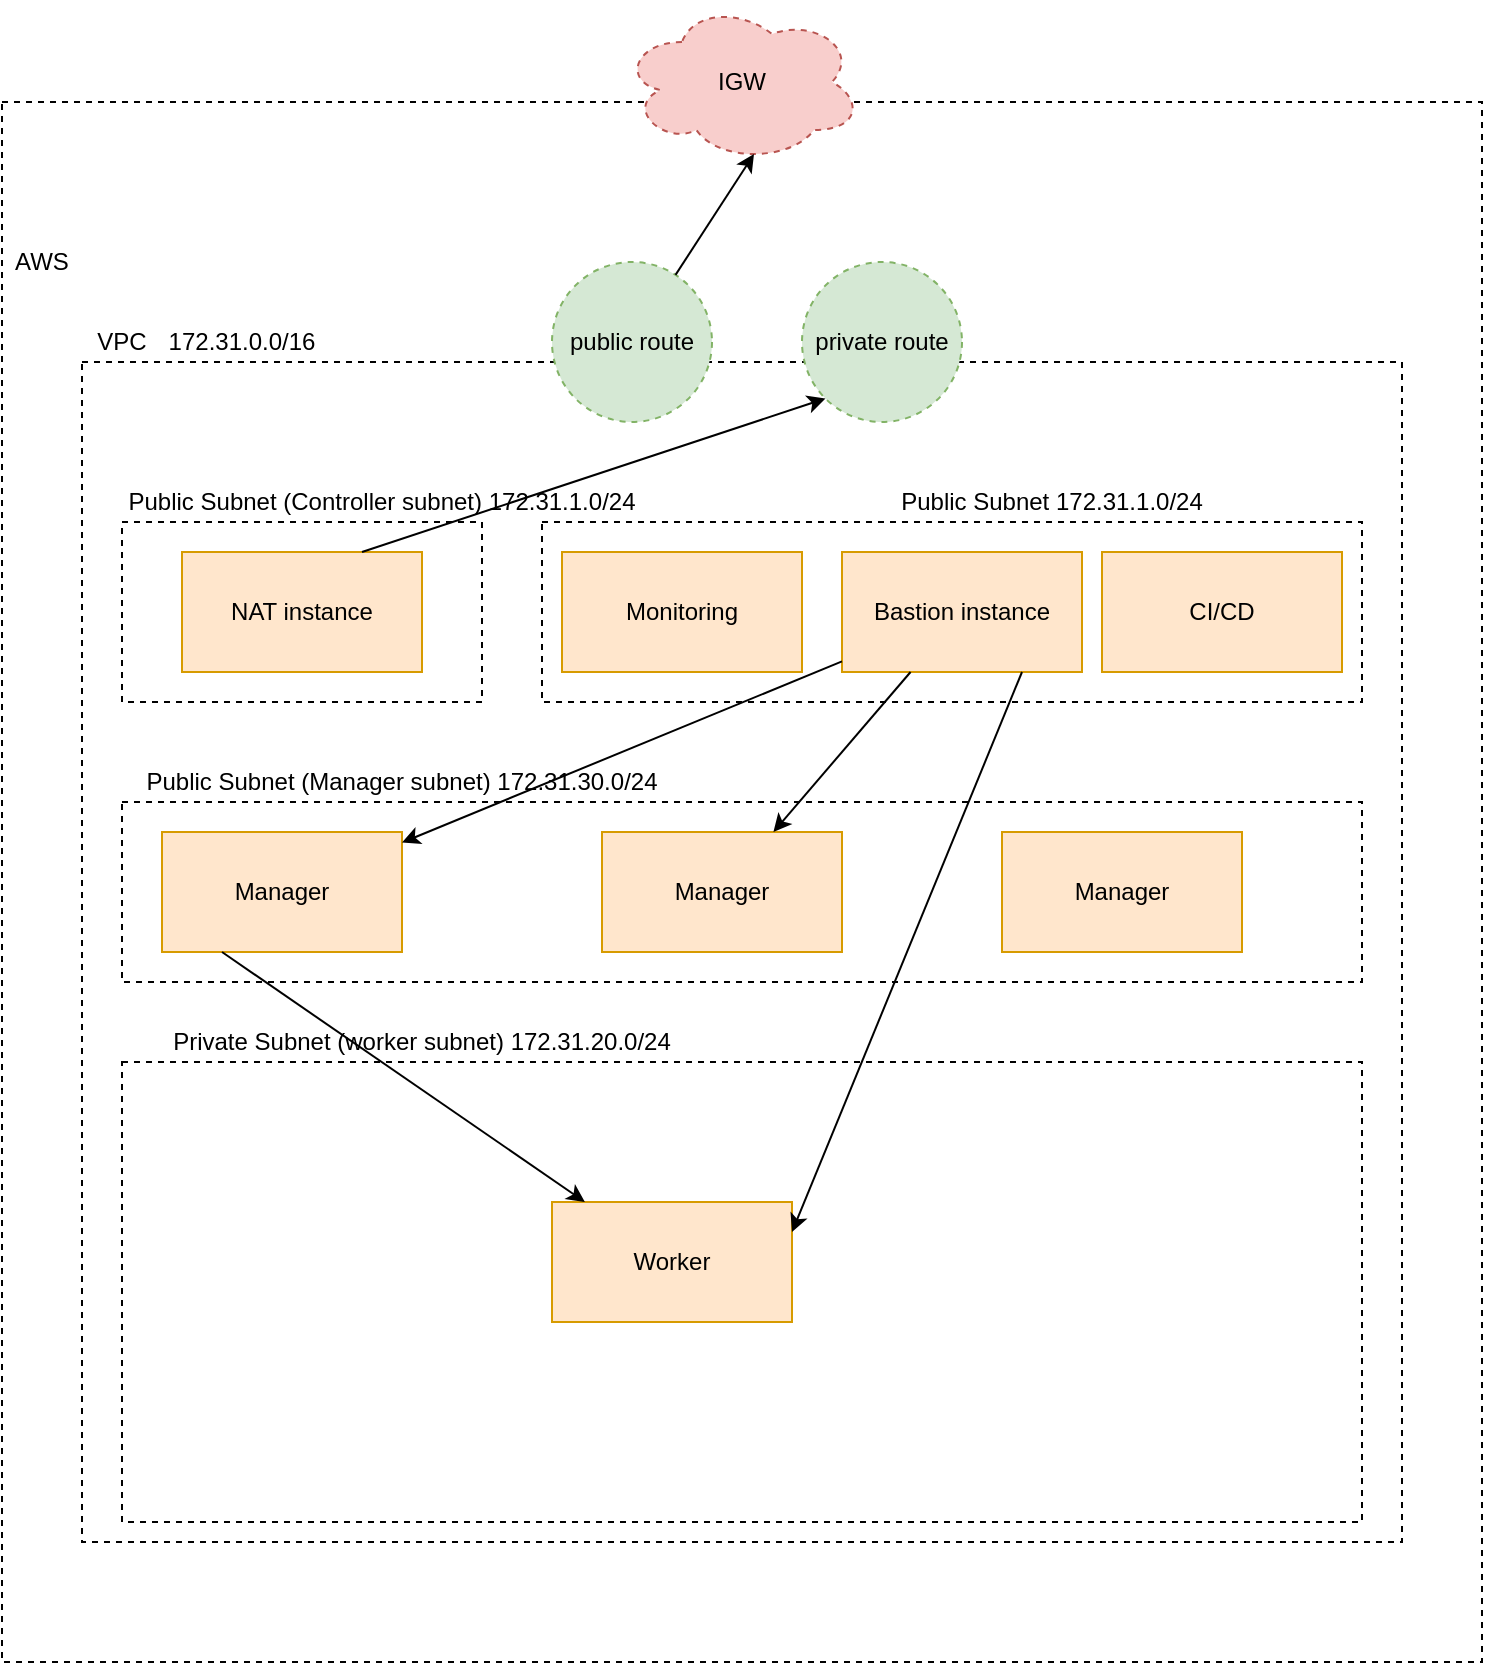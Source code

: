 <mxfile version="14.2.7" type="device"><diagram id="HhKaovI45XandbFDn3Mc" name="Page-1"><mxGraphModel dx="1310" dy="1877" grid="1" gridSize="10" guides="1" tooltips="1" connect="1" arrows="1" fold="1" page="1" pageScale="1" pageWidth="850" pageHeight="1100" math="0" shadow="0"><root><mxCell id="0"/><mxCell id="1" parent="0"/><mxCell id="hdgx8A7-VOPw8c7TyYpi-2" value="" style="rounded=0;whiteSpace=wrap;html=1;dashed=1;" parent="1" vertex="1"><mxGeometry x="70" y="40" width="740" height="780" as="geometry"/></mxCell><mxCell id="OfEDK25Q8uESA-AIbfQW-1" value="" style="rounded=0;whiteSpace=wrap;html=1;dashed=1;" parent="1" vertex="1"><mxGeometry x="110" y="170" width="660" height="590" as="geometry"/></mxCell><mxCell id="OfEDK25Q8uESA-AIbfQW-2" value="" style="rounded=0;whiteSpace=wrap;html=1;dashed=1;" parent="1" vertex="1"><mxGeometry x="130" y="250" width="180" height="90" as="geometry"/></mxCell><mxCell id="OfEDK25Q8uESA-AIbfQW-3" value="" style="rounded=0;whiteSpace=wrap;html=1;dashed=1;" parent="1" vertex="1"><mxGeometry x="130" y="390" width="620" height="90" as="geometry"/></mxCell><mxCell id="OfEDK25Q8uESA-AIbfQW-4" value="" style="rounded=0;whiteSpace=wrap;html=1;dashed=1;" parent="1" vertex="1"><mxGeometry x="130" y="520" width="620" height="230" as="geometry"/></mxCell><mxCell id="OfEDK25Q8uESA-AIbfQW-6" value="NAT instance" style="rounded=0;whiteSpace=wrap;html=1;fillColor=#ffe6cc;strokeColor=#d79b00;" parent="1" vertex="1"><mxGeometry x="160" y="265" width="120" height="60" as="geometry"/></mxCell><mxCell id="OfEDK25Q8uESA-AIbfQW-8" value="Manager" style="rounded=0;whiteSpace=wrap;html=1;fillColor=#ffe6cc;strokeColor=#d79b00;" parent="1" vertex="1"><mxGeometry x="150" y="405" width="120" height="60" as="geometry"/></mxCell><mxCell id="OfEDK25Q8uESA-AIbfQW-9" value="Worker" style="rounded=0;whiteSpace=wrap;html=1;fillColor=#ffe6cc;strokeColor=#d79b00;" parent="1" vertex="1"><mxGeometry x="345" y="590" width="120" height="60" as="geometry"/></mxCell><mxCell id="OfEDK25Q8uESA-AIbfQW-10" value="Manager" style="rounded=0;whiteSpace=wrap;html=1;fillColor=#ffe6cc;strokeColor=#d79b00;" parent="1" vertex="1"><mxGeometry x="370" y="405" width="120" height="60" as="geometry"/></mxCell><mxCell id="OfEDK25Q8uESA-AIbfQW-13" value="" style="endArrow=classic;html=1;exitX=0.25;exitY=1;exitDx=0;exitDy=0;" parent="1" source="OfEDK25Q8uESA-AIbfQW-8" target="OfEDK25Q8uESA-AIbfQW-9" edge="1"><mxGeometry width="50" height="50" relative="1" as="geometry"><mxPoint x="430" y="430" as="sourcePoint"/><mxPoint x="480" y="380" as="targetPoint"/></mxGeometry></mxCell><mxCell id="OfEDK25Q8uESA-AIbfQW-16" value="VPC" style="text;html=1;strokeColor=none;fillColor=none;align=center;verticalAlign=middle;whiteSpace=wrap;rounded=0;" parent="1" vertex="1"><mxGeometry x="110" y="150" width="40" height="20" as="geometry"/></mxCell><mxCell id="OfEDK25Q8uESA-AIbfQW-17" value="Private Subnet (worker subnet) 172.31.20.0/24" style="text;html=1;strokeColor=none;fillColor=none;align=center;verticalAlign=middle;whiteSpace=wrap;rounded=0;" parent="1" vertex="1"><mxGeometry x="130" y="500" width="300" height="20" as="geometry"/></mxCell><mxCell id="OfEDK25Q8uESA-AIbfQW-18" value="Public Subnet (Manager subnet) 172.31.30.0/24" style="text;html=1;strokeColor=none;fillColor=none;align=center;verticalAlign=middle;whiteSpace=wrap;rounded=0;" parent="1" vertex="1"><mxGeometry x="130" y="370" width="280" height="20" as="geometry"/></mxCell><mxCell id="OfEDK25Q8uESA-AIbfQW-19" value="172.31.0.0/16" style="text;html=1;strokeColor=none;fillColor=none;align=center;verticalAlign=middle;whiteSpace=wrap;rounded=0;" parent="1" vertex="1"><mxGeometry x="150" y="150" width="80" height="20" as="geometry"/></mxCell><mxCell id="OfEDK25Q8uESA-AIbfQW-21" value="" style="rounded=0;whiteSpace=wrap;html=1;dashed=1;" parent="1" vertex="1"><mxGeometry x="340" y="250" width="410" height="90" as="geometry"/></mxCell><mxCell id="OfEDK25Q8uESA-AIbfQW-7" value="Bastion instance" style="rounded=0;whiteSpace=wrap;html=1;fillColor=#ffe6cc;strokeColor=#d79b00;" parent="1" vertex="1"><mxGeometry x="490" y="265" width="120" height="60" as="geometry"/></mxCell><mxCell id="OfEDK25Q8uESA-AIbfQW-22" value="Public Subnet (Controller subnet) 172.31.1.0/24" style="text;html=1;strokeColor=none;fillColor=none;align=center;verticalAlign=middle;whiteSpace=wrap;rounded=0;" parent="1" vertex="1"><mxGeometry x="130" y="230" width="260" height="20" as="geometry"/></mxCell><mxCell id="OfEDK25Q8uESA-AIbfQW-23" value="Public Subnet 172.31.1.0/24" style="text;html=1;strokeColor=none;fillColor=none;align=center;verticalAlign=middle;whiteSpace=wrap;rounded=0;" parent="1" vertex="1"><mxGeometry x="510" y="230" width="170" height="20" as="geometry"/></mxCell><mxCell id="OfEDK25Q8uESA-AIbfQW-15" value="" style="endArrow=classic;html=1;" parent="1" source="OfEDK25Q8uESA-AIbfQW-7" target="OfEDK25Q8uESA-AIbfQW-8" edge="1"><mxGeometry width="50" height="50" relative="1" as="geometry"><mxPoint x="430" y="430" as="sourcePoint"/><mxPoint x="480" y="380" as="targetPoint"/></mxGeometry></mxCell><mxCell id="OfEDK25Q8uESA-AIbfQW-14" value="" style="endArrow=classic;html=1;" parent="1" source="OfEDK25Q8uESA-AIbfQW-7" target="OfEDK25Q8uESA-AIbfQW-10" edge="1"><mxGeometry width="50" height="50" relative="1" as="geometry"><mxPoint x="430" y="430" as="sourcePoint"/><mxPoint x="480" y="380" as="targetPoint"/></mxGeometry></mxCell><mxCell id="hdgx8A7-VOPw8c7TyYpi-3" value="AWS" style="text;html=1;strokeColor=none;fillColor=none;align=center;verticalAlign=middle;whiteSpace=wrap;rounded=0;" parent="1" vertex="1"><mxGeometry x="70" y="110" width="40" height="20" as="geometry"/></mxCell><mxCell id="hdgx8A7-VOPw8c7TyYpi-5" value="public route" style="ellipse;whiteSpace=wrap;html=1;aspect=fixed;dashed=1;fillColor=#d5e8d4;strokeColor=#82b366;" parent="1" vertex="1"><mxGeometry x="345" y="120" width="80" height="80" as="geometry"/></mxCell><mxCell id="hdgx8A7-VOPw8c7TyYpi-7" value="private route" style="ellipse;whiteSpace=wrap;html=1;aspect=fixed;dashed=1;fillColor=#d5e8d4;strokeColor=#82b366;" parent="1" vertex="1"><mxGeometry x="470" y="120" width="80" height="80" as="geometry"/></mxCell><mxCell id="hdgx8A7-VOPw8c7TyYpi-8" value="IGW" style="ellipse;shape=cloud;whiteSpace=wrap;html=1;dashed=1;fillColor=#f8cecc;strokeColor=#b85450;" parent="1" vertex="1"><mxGeometry x="380" y="-10" width="120" height="80" as="geometry"/></mxCell><mxCell id="hdgx8A7-VOPw8c7TyYpi-9" value="" style="endArrow=classic;html=1;entryX=0;entryY=1;entryDx=0;entryDy=0;exitX=0.75;exitY=0;exitDx=0;exitDy=0;" parent="1" source="OfEDK25Q8uESA-AIbfQW-6" target="hdgx8A7-VOPw8c7TyYpi-7" edge="1"><mxGeometry width="50" height="50" relative="1" as="geometry"><mxPoint x="390" y="380" as="sourcePoint"/><mxPoint x="440" y="330" as="targetPoint"/></mxGeometry></mxCell><mxCell id="hdgx8A7-VOPw8c7TyYpi-10" value="" style="endArrow=classic;html=1;entryX=0.55;entryY=0.95;entryDx=0;entryDy=0;entryPerimeter=0;" parent="1" source="hdgx8A7-VOPw8c7TyYpi-5" target="hdgx8A7-VOPw8c7TyYpi-8" edge="1"><mxGeometry width="50" height="50" relative="1" as="geometry"><mxPoint x="390" y="380" as="sourcePoint"/><mxPoint x="440" y="330" as="targetPoint"/></mxGeometry></mxCell><mxCell id="QS0BTuW2hEOKOqb5GkV0-1" value="" style="endArrow=classic;html=1;entryX=1;entryY=0.25;entryDx=0;entryDy=0;exitX=0.75;exitY=1;exitDx=0;exitDy=0;" edge="1" parent="1" source="OfEDK25Q8uESA-AIbfQW-7" target="OfEDK25Q8uESA-AIbfQW-9"><mxGeometry width="50" height="50" relative="1" as="geometry"><mxPoint x="380" y="410" as="sourcePoint"/><mxPoint x="430" y="360" as="targetPoint"/></mxGeometry></mxCell><mxCell id="QS0BTuW2hEOKOqb5GkV0-2" value="Manager" style="rounded=0;whiteSpace=wrap;html=1;fillColor=#ffe6cc;strokeColor=#d79b00;" vertex="1" parent="1"><mxGeometry x="570" y="405" width="120" height="60" as="geometry"/></mxCell><mxCell id="QS0BTuW2hEOKOqb5GkV0-3" value="Monitoring" style="rounded=0;whiteSpace=wrap;html=1;fillColor=#ffe6cc;strokeColor=#d79b00;" vertex="1" parent="1"><mxGeometry x="350" y="265" width="120" height="60" as="geometry"/></mxCell><mxCell id="QS0BTuW2hEOKOqb5GkV0-5" value="CI/CD" style="rounded=0;whiteSpace=wrap;html=1;fillColor=#ffe6cc;strokeColor=#d79b00;" vertex="1" parent="1"><mxGeometry x="620" y="265" width="120" height="60" as="geometry"/></mxCell></root></mxGraphModel></diagram></mxfile>